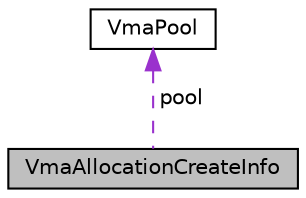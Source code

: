 digraph "VmaAllocationCreateInfo"
{
 // LATEX_PDF_SIZE
  edge [fontname="Helvetica",fontsize="10",labelfontname="Helvetica",labelfontsize="10"];
  node [fontname="Helvetica",fontsize="10",shape=record];
  Node1 [label="VmaAllocationCreateInfo",height=0.2,width=0.4,color="black", fillcolor="grey75", style="filled", fontcolor="black",tooltip=" "];
  Node2 -> Node1 [dir="back",color="darkorchid3",fontsize="10",style="dashed",label=" pool" ];
  Node2 [label="VmaPool",height=0.2,width=0.4,color="black", fillcolor="white", style="filled",URL="$structVmaPool.html",tooltip="Represents custom memory pool."];
}
